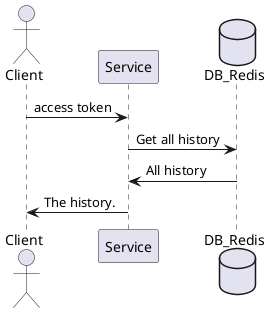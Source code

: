 @startuml
actor Client
Client -> Service: access token
database DB_Redis
Service -> DB_Redis: Get all history
DB_Redis -> Service: All history
Service -> Client: The history.
@enduml